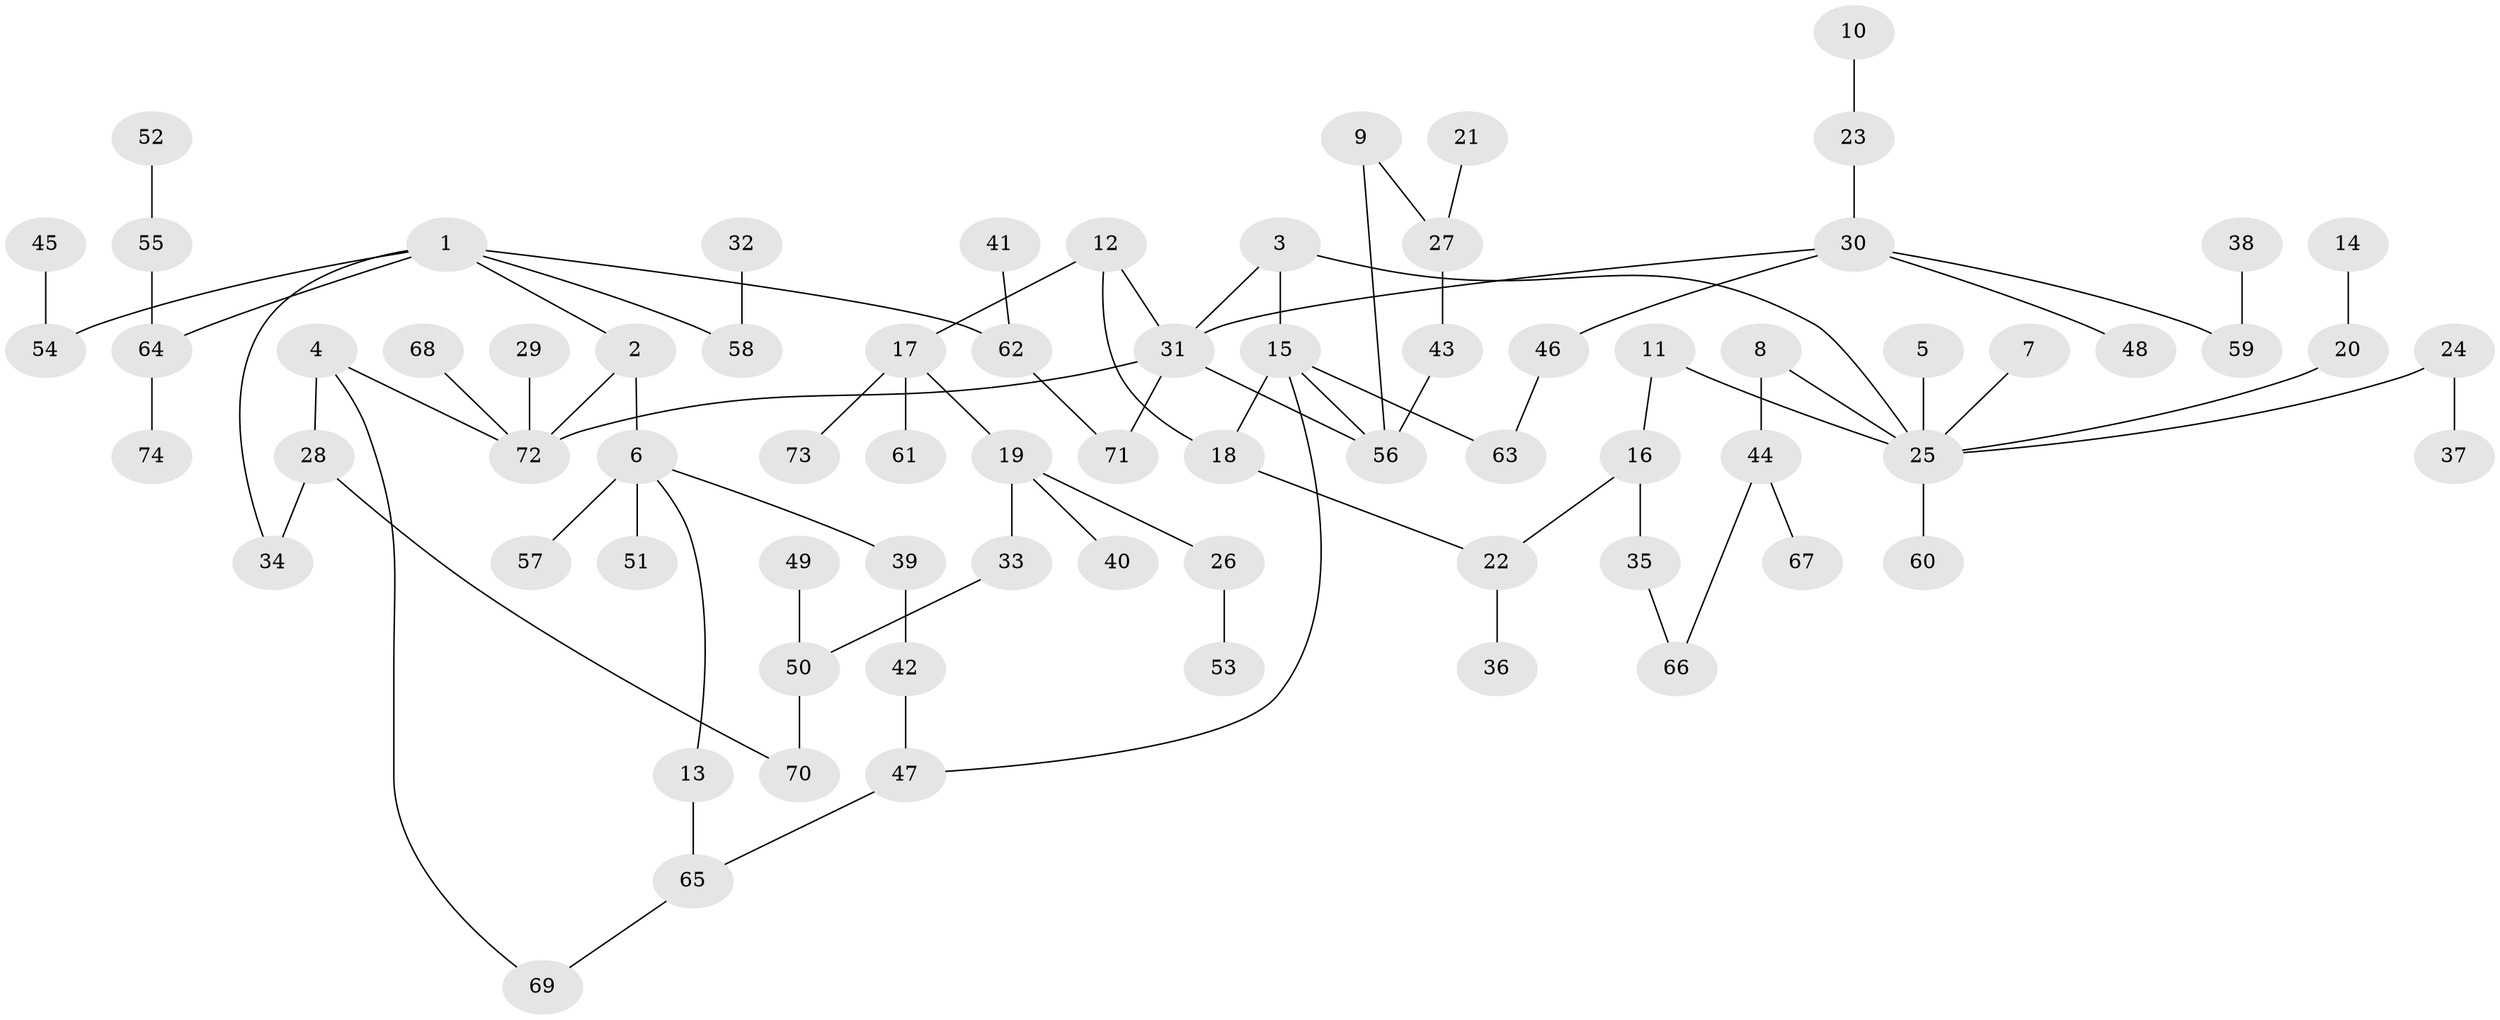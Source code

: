 // original degree distribution, {6: 0.02459016393442623, 3: 0.14754098360655737, 7: 0.00819672131147541, 2: 0.36065573770491804, 4: 0.07377049180327869, 9: 0.00819672131147541, 1: 0.36065573770491804, 5: 0.01639344262295082}
// Generated by graph-tools (version 1.1) at 2025/36/03/04/25 23:36:09]
// undirected, 74 vertices, 85 edges
graph export_dot {
  node [color=gray90,style=filled];
  1;
  2;
  3;
  4;
  5;
  6;
  7;
  8;
  9;
  10;
  11;
  12;
  13;
  14;
  15;
  16;
  17;
  18;
  19;
  20;
  21;
  22;
  23;
  24;
  25;
  26;
  27;
  28;
  29;
  30;
  31;
  32;
  33;
  34;
  35;
  36;
  37;
  38;
  39;
  40;
  41;
  42;
  43;
  44;
  45;
  46;
  47;
  48;
  49;
  50;
  51;
  52;
  53;
  54;
  55;
  56;
  57;
  58;
  59;
  60;
  61;
  62;
  63;
  64;
  65;
  66;
  67;
  68;
  69;
  70;
  71;
  72;
  73;
  74;
  1 -- 2 [weight=1.0];
  1 -- 34 [weight=1.0];
  1 -- 54 [weight=1.0];
  1 -- 58 [weight=1.0];
  1 -- 62 [weight=1.0];
  1 -- 64 [weight=1.0];
  2 -- 6 [weight=1.0];
  2 -- 72 [weight=1.0];
  3 -- 15 [weight=1.0];
  3 -- 25 [weight=1.0];
  3 -- 31 [weight=1.0];
  4 -- 28 [weight=1.0];
  4 -- 69 [weight=1.0];
  4 -- 72 [weight=1.0];
  5 -- 25 [weight=1.0];
  6 -- 13 [weight=1.0];
  6 -- 39 [weight=1.0];
  6 -- 51 [weight=1.0];
  6 -- 57 [weight=1.0];
  7 -- 25 [weight=1.0];
  8 -- 25 [weight=1.0];
  8 -- 44 [weight=1.0];
  9 -- 27 [weight=1.0];
  9 -- 56 [weight=1.0];
  10 -- 23 [weight=1.0];
  11 -- 16 [weight=1.0];
  11 -- 25 [weight=1.0];
  12 -- 17 [weight=1.0];
  12 -- 18 [weight=1.0];
  12 -- 31 [weight=1.0];
  13 -- 65 [weight=1.0];
  14 -- 20 [weight=1.0];
  15 -- 18 [weight=1.0];
  15 -- 47 [weight=1.0];
  15 -- 56 [weight=1.0];
  15 -- 63 [weight=1.0];
  16 -- 22 [weight=1.0];
  16 -- 35 [weight=1.0];
  17 -- 19 [weight=1.0];
  17 -- 61 [weight=1.0];
  17 -- 73 [weight=1.0];
  18 -- 22 [weight=1.0];
  19 -- 26 [weight=1.0];
  19 -- 33 [weight=1.0];
  19 -- 40 [weight=1.0];
  20 -- 25 [weight=1.0];
  21 -- 27 [weight=1.0];
  22 -- 36 [weight=1.0];
  23 -- 30 [weight=1.0];
  24 -- 25 [weight=1.0];
  24 -- 37 [weight=1.0];
  25 -- 60 [weight=1.0];
  26 -- 53 [weight=1.0];
  27 -- 43 [weight=1.0];
  28 -- 34 [weight=1.0];
  28 -- 70 [weight=1.0];
  29 -- 72 [weight=1.0];
  30 -- 31 [weight=1.0];
  30 -- 46 [weight=1.0];
  30 -- 48 [weight=1.0];
  30 -- 59 [weight=1.0];
  31 -- 56 [weight=1.0];
  31 -- 71 [weight=1.0];
  31 -- 72 [weight=1.0];
  32 -- 58 [weight=1.0];
  33 -- 50 [weight=1.0];
  35 -- 66 [weight=1.0];
  38 -- 59 [weight=1.0];
  39 -- 42 [weight=1.0];
  41 -- 62 [weight=1.0];
  42 -- 47 [weight=1.0];
  43 -- 56 [weight=1.0];
  44 -- 66 [weight=1.0];
  44 -- 67 [weight=1.0];
  45 -- 54 [weight=1.0];
  46 -- 63 [weight=1.0];
  47 -- 65 [weight=1.0];
  49 -- 50 [weight=1.0];
  50 -- 70 [weight=1.0];
  52 -- 55 [weight=1.0];
  55 -- 64 [weight=1.0];
  62 -- 71 [weight=1.0];
  64 -- 74 [weight=1.0];
  65 -- 69 [weight=1.0];
  68 -- 72 [weight=1.0];
}
